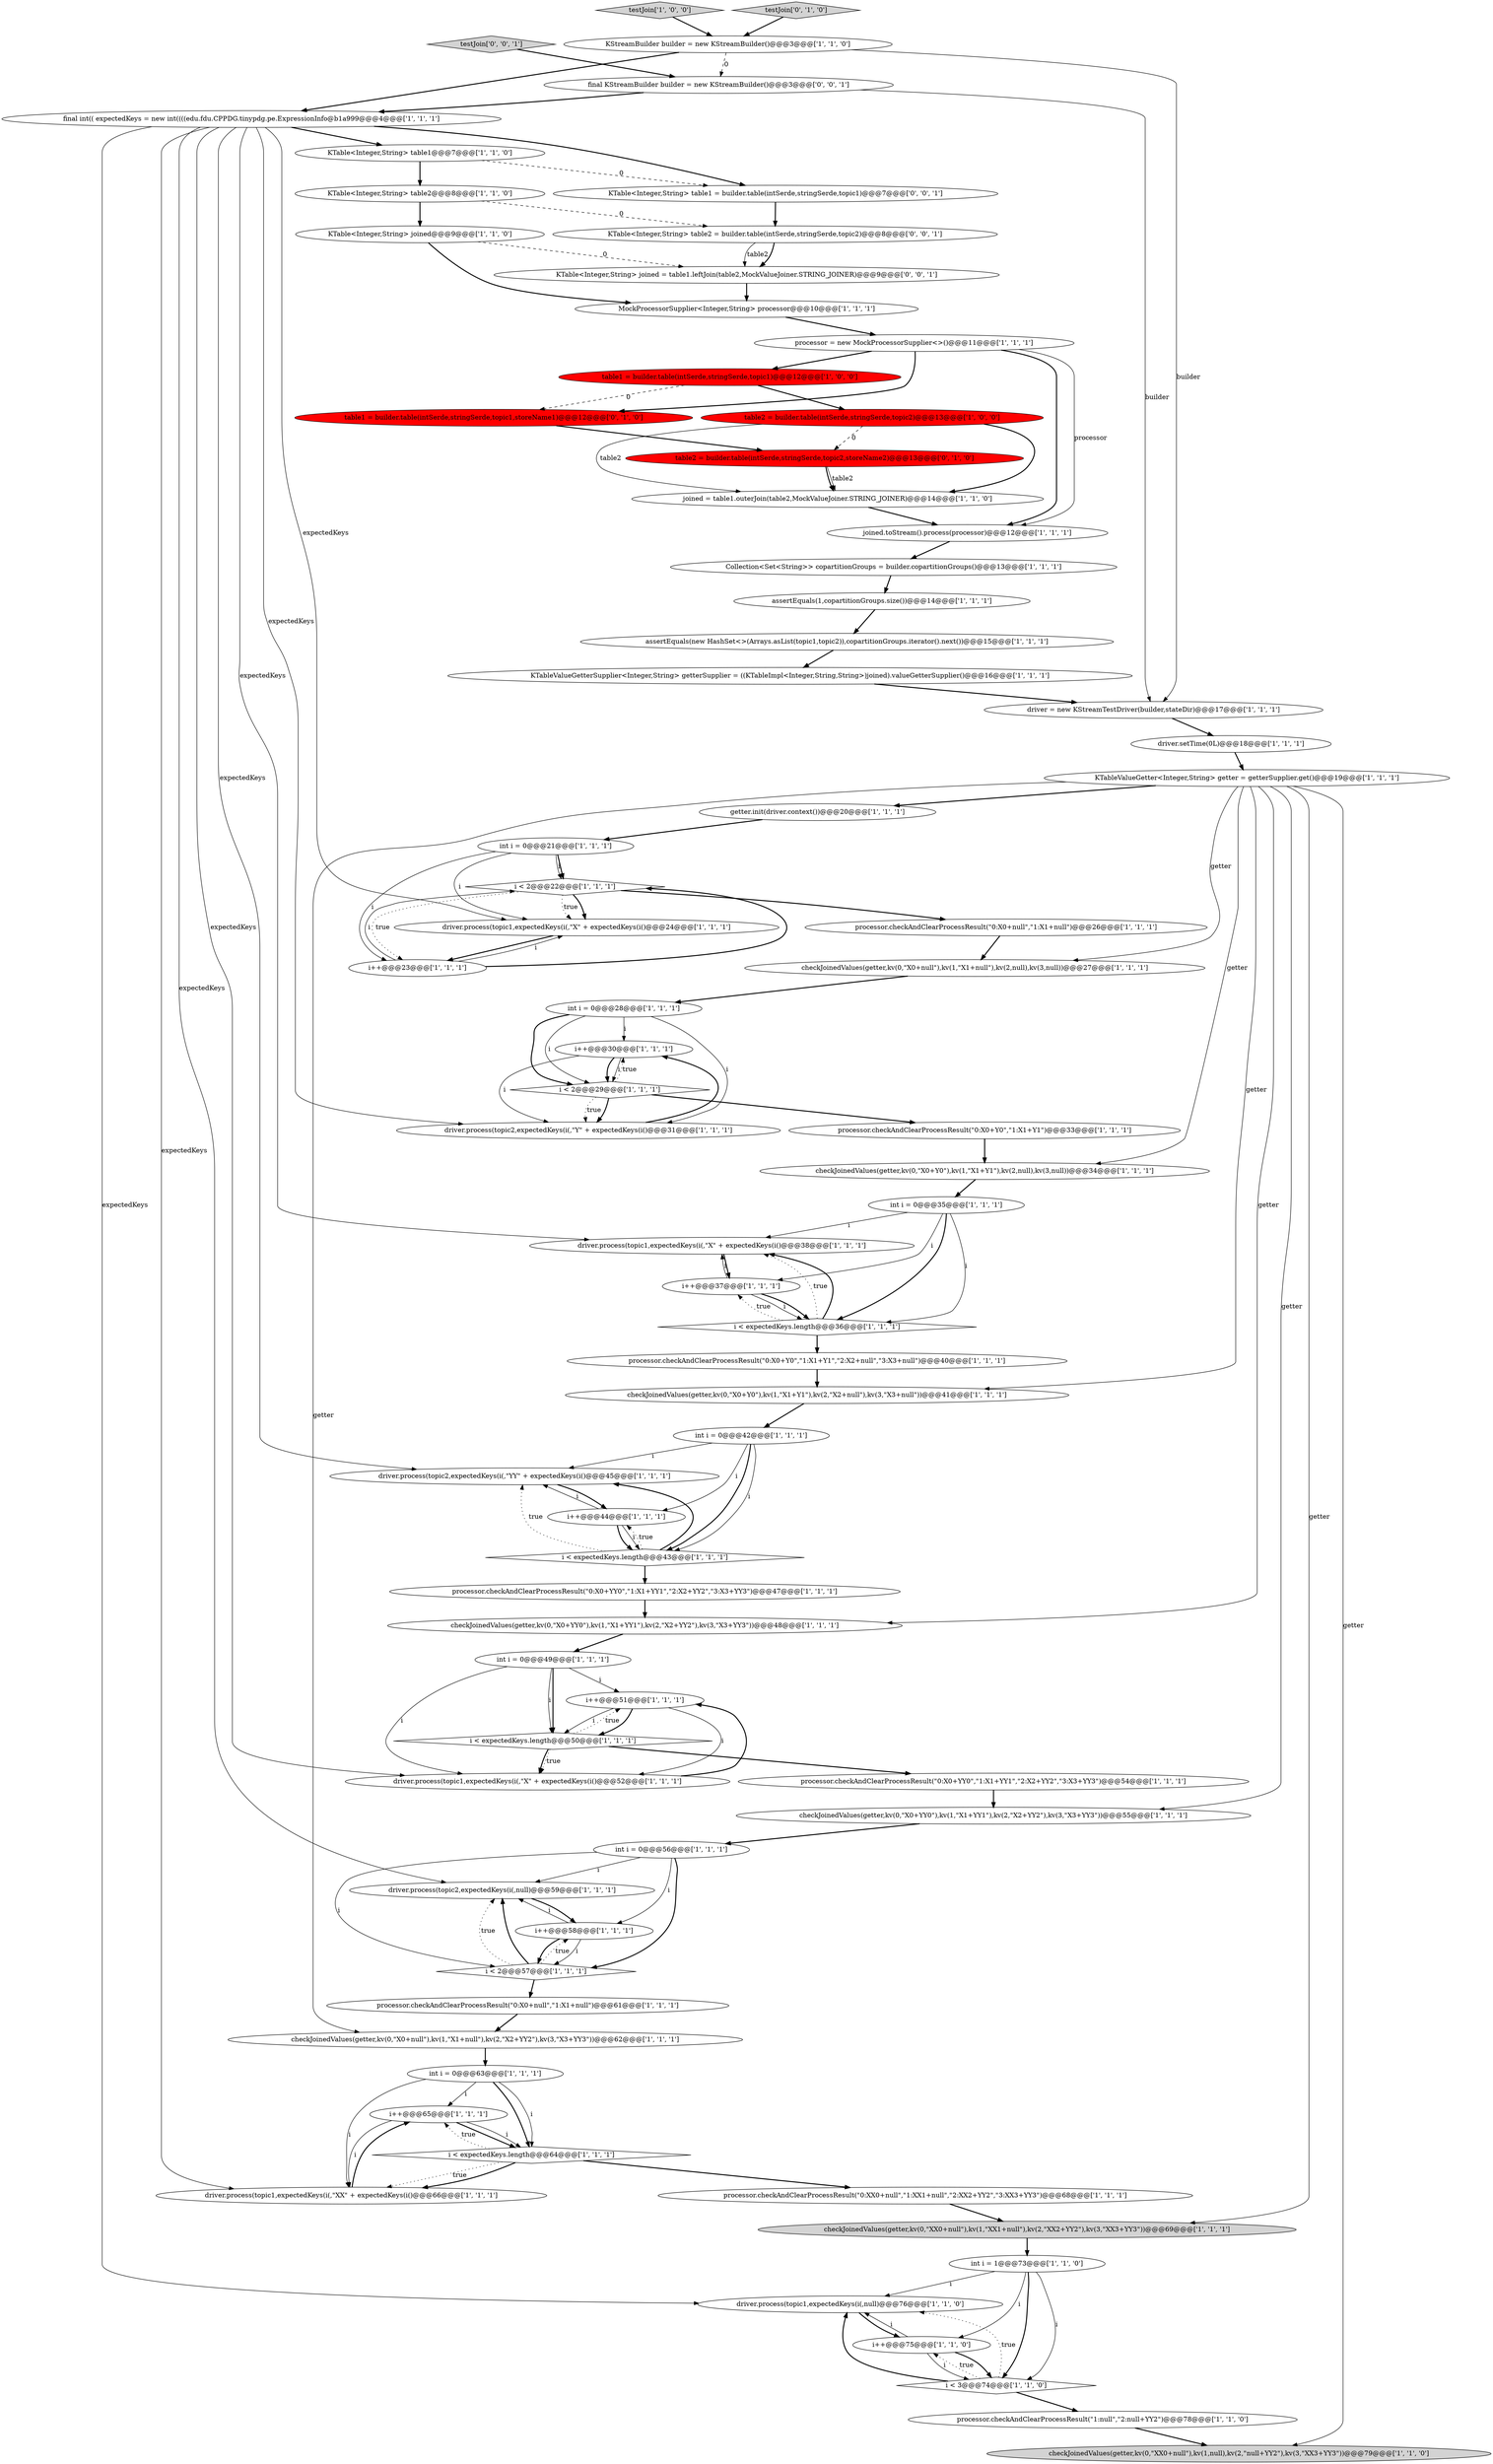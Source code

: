digraph {
71 [style = filled, label = "KTable<Integer,String> joined = table1.leftJoin(table2,MockValueJoiner.STRING_JOINER)@@@9@@@['0', '0', '1']", fillcolor = white, shape = ellipse image = "AAA0AAABBB3BBB"];
3 [style = filled, label = "int i = 0@@@63@@@['1', '1', '1']", fillcolor = white, shape = ellipse image = "AAA0AAABBB1BBB"];
24 [style = filled, label = "i++@@@30@@@['1', '1', '1']", fillcolor = white, shape = ellipse image = "AAA0AAABBB1BBB"];
39 [style = filled, label = "driver.process(topic1,expectedKeys(i(,null)@@@76@@@['1', '1', '0']", fillcolor = white, shape = ellipse image = "AAA0AAABBB1BBB"];
45 [style = filled, label = "int i = 0@@@49@@@['1', '1', '1']", fillcolor = white, shape = ellipse image = "AAA0AAABBB1BBB"];
11 [style = filled, label = "getter.init(driver.context())@@@20@@@['1', '1', '1']", fillcolor = white, shape = ellipse image = "AAA0AAABBB1BBB"];
52 [style = filled, label = "i++@@@65@@@['1', '1', '1']", fillcolor = white, shape = ellipse image = "AAA0AAABBB1BBB"];
64 [style = filled, label = "KStreamBuilder builder = new KStreamBuilder()@@@3@@@['1', '1', '0']", fillcolor = white, shape = ellipse image = "AAA0AAABBB1BBB"];
28 [style = filled, label = "driver = new KStreamTestDriver(builder,stateDir)@@@17@@@['1', '1', '1']", fillcolor = white, shape = ellipse image = "AAA0AAABBB1BBB"];
29 [style = filled, label = "driver.process(topic2,expectedKeys(i(,\"YY\" + expectedKeys(i()@@@45@@@['1', '1', '1']", fillcolor = white, shape = ellipse image = "AAA0AAABBB1BBB"];
22 [style = filled, label = "MockProcessorSupplier<Integer,String> processor@@@10@@@['1', '1', '1']", fillcolor = white, shape = ellipse image = "AAA0AAABBB1BBB"];
66 [style = filled, label = "int i = 0@@@42@@@['1', '1', '1']", fillcolor = white, shape = ellipse image = "AAA0AAABBB1BBB"];
41 [style = filled, label = "assertEquals(new HashSet<>(Arrays.asList(topic1,topic2)),copartitionGroups.iterator().next())@@@15@@@['1', '1', '1']", fillcolor = white, shape = ellipse image = "AAA0AAABBB1BBB"];
47 [style = filled, label = "i < 2@@@22@@@['1', '1', '1']", fillcolor = white, shape = diamond image = "AAA0AAABBB1BBB"];
50 [style = filled, label = "i++@@@51@@@['1', '1', '1']", fillcolor = white, shape = ellipse image = "AAA0AAABBB1BBB"];
62 [style = filled, label = "joined = table1.outerJoin(table2,MockValueJoiner.STRING_JOINER)@@@14@@@['1', '1', '0']", fillcolor = white, shape = ellipse image = "AAA0AAABBB1BBB"];
9 [style = filled, label = "checkJoinedValues(getter,kv(0,\"XX0+null\"),kv(1,\"XX1+null\"),kv(2,\"XX2+YY2\"),kv(3,\"XX3+YY3\"))@@@69@@@['1', '1', '1']", fillcolor = lightgray, shape = ellipse image = "AAA0AAABBB1BBB"];
33 [style = filled, label = "joined.toStream().process(processor)@@@12@@@['1', '1', '1']", fillcolor = white, shape = ellipse image = "AAA0AAABBB1BBB"];
1 [style = filled, label = "driver.process(topic1,expectedKeys(i(,\"XX\" + expectedKeys(i()@@@66@@@['1', '1', '1']", fillcolor = white, shape = ellipse image = "AAA0AAABBB1BBB"];
0 [style = filled, label = "processor.checkAndClearProcessResult(\"0:X0+YY0\",\"1:X1+YY1\",\"2:X2+YY2\",\"3:X3+YY3\")@@@54@@@['1', '1', '1']", fillcolor = white, shape = ellipse image = "AAA0AAABBB1BBB"];
17 [style = filled, label = "testJoin['1', '0', '0']", fillcolor = lightgray, shape = diamond image = "AAA0AAABBB1BBB"];
38 [style = filled, label = "int i = 1@@@73@@@['1', '1', '0']", fillcolor = white, shape = ellipse image = "AAA0AAABBB1BBB"];
7 [style = filled, label = "i < expectedKeys.length@@@64@@@['1', '1', '1']", fillcolor = white, shape = diamond image = "AAA0AAABBB1BBB"];
63 [style = filled, label = "checkJoinedValues(getter,kv(0,\"X0+Y0\"),kv(1,\"X1+Y1\"),kv(2,\"X2+null\"),kv(3,\"X3+null\"))@@@41@@@['1', '1', '1']", fillcolor = white, shape = ellipse image = "AAA0AAABBB1BBB"];
23 [style = filled, label = "driver.process(topic1,expectedKeys(i(,\"X\" + expectedKeys(i()@@@38@@@['1', '1', '1']", fillcolor = white, shape = ellipse image = "AAA0AAABBB1BBB"];
73 [style = filled, label = "KTable<Integer,String> table1 = builder.table(intSerde,stringSerde,topic1)@@@7@@@['0', '0', '1']", fillcolor = white, shape = ellipse image = "AAA0AAABBB3BBB"];
36 [style = filled, label = "KTable<Integer,String> joined@@@9@@@['1', '1', '0']", fillcolor = white, shape = ellipse image = "AAA0AAABBB1BBB"];
48 [style = filled, label = "processor.checkAndClearProcessResult(\"0:X0+Y0\",\"1:X1+Y1\",\"2:X2+null\",\"3:X3+null\")@@@40@@@['1', '1', '1']", fillcolor = white, shape = ellipse image = "AAA0AAABBB1BBB"];
46 [style = filled, label = "checkJoinedValues(getter,kv(0,\"X0+YY0\"),kv(1,\"X1+YY1\"),kv(2,\"X2+YY2\"),kv(3,\"X3+YY3\"))@@@55@@@['1', '1', '1']", fillcolor = white, shape = ellipse image = "AAA0AAABBB1BBB"];
49 [style = filled, label = "i < expectedKeys.length@@@50@@@['1', '1', '1']", fillcolor = white, shape = diamond image = "AAA0AAABBB1BBB"];
2 [style = filled, label = "int i = 0@@@28@@@['1', '1', '1']", fillcolor = white, shape = ellipse image = "AAA0AAABBB1BBB"];
16 [style = filled, label = "checkJoinedValues(getter,kv(0,\"X0+null\"),kv(1,\"X1+null\"),kv(2,\"X2+YY2\"),kv(3,\"X3+YY3\"))@@@62@@@['1', '1', '1']", fillcolor = white, shape = ellipse image = "AAA0AAABBB1BBB"];
14 [style = filled, label = "checkJoinedValues(getter,kv(0,\"X0+Y0\"),kv(1,\"X1+Y1\"),kv(2,null),kv(3,null))@@@34@@@['1', '1', '1']", fillcolor = white, shape = ellipse image = "AAA0AAABBB1BBB"];
12 [style = filled, label = "i < expectedKeys.length@@@36@@@['1', '1', '1']", fillcolor = white, shape = diamond image = "AAA0AAABBB1BBB"];
31 [style = filled, label = "i++@@@75@@@['1', '1', '0']", fillcolor = white, shape = ellipse image = "AAA0AAABBB1BBB"];
37 [style = filled, label = "KTable<Integer,String> table1@@@7@@@['1', '1', '0']", fillcolor = white, shape = ellipse image = "AAA0AAABBB1BBB"];
56 [style = filled, label = "driver.process(topic1,expectedKeys(i(,\"X\" + expectedKeys(i()@@@52@@@['1', '1', '1']", fillcolor = white, shape = ellipse image = "AAA0AAABBB1BBB"];
58 [style = filled, label = "i++@@@44@@@['1', '1', '1']", fillcolor = white, shape = ellipse image = "AAA0AAABBB1BBB"];
67 [style = filled, label = "driver.process(topic2,expectedKeys(i(,null)@@@59@@@['1', '1', '1']", fillcolor = white, shape = ellipse image = "AAA0AAABBB1BBB"];
74 [style = filled, label = "final KStreamBuilder builder = new KStreamBuilder()@@@3@@@['0', '0', '1']", fillcolor = white, shape = ellipse image = "AAA0AAABBB3BBB"];
75 [style = filled, label = "KTable<Integer,String> table2 = builder.table(intSerde,stringSerde,topic2)@@@8@@@['0', '0', '1']", fillcolor = white, shape = ellipse image = "AAA0AAABBB3BBB"];
43 [style = filled, label = "processor.checkAndClearProcessResult(\"1:null\",\"2:null+YY2\")@@@78@@@['1', '1', '0']", fillcolor = white, shape = ellipse image = "AAA0AAABBB1BBB"];
42 [style = filled, label = "i++@@@58@@@['1', '1', '1']", fillcolor = white, shape = ellipse image = "AAA0AAABBB1BBB"];
18 [style = filled, label = "processor.checkAndClearProcessResult(\"0:X0+Y0\",\"1:X1+Y1\")@@@33@@@['1', '1', '1']", fillcolor = white, shape = ellipse image = "AAA0AAABBB1BBB"];
60 [style = filled, label = "processor.checkAndClearProcessResult(\"0:X0+YY0\",\"1:X1+YY1\",\"2:X2+YY2\",\"3:X3+YY3\")@@@47@@@['1', '1', '1']", fillcolor = white, shape = ellipse image = "AAA0AAABBB1BBB"];
20 [style = filled, label = "assertEquals(1,copartitionGroups.size())@@@14@@@['1', '1', '1']", fillcolor = white, shape = ellipse image = "AAA0AAABBB1BBB"];
27 [style = filled, label = "checkJoinedValues(getter,kv(0,\"X0+null\"),kv(1,\"X1+null\"),kv(2,null),kv(3,null))@@@27@@@['1', '1', '1']", fillcolor = white, shape = ellipse image = "AAA0AAABBB1BBB"];
21 [style = filled, label = "Collection<Set<String>> copartitionGroups = builder.copartitionGroups()@@@13@@@['1', '1', '1']", fillcolor = white, shape = ellipse image = "AAA0AAABBB1BBB"];
40 [style = filled, label = "KTableValueGetter<Integer,String> getter = getterSupplier.get()@@@19@@@['1', '1', '1']", fillcolor = white, shape = ellipse image = "AAA0AAABBB1BBB"];
70 [style = filled, label = "testJoin['0', '1', '0']", fillcolor = lightgray, shape = diamond image = "AAA0AAABBB2BBB"];
54 [style = filled, label = "i < 2@@@57@@@['1', '1', '1']", fillcolor = white, shape = diamond image = "AAA0AAABBB1BBB"];
72 [style = filled, label = "testJoin['0', '0', '1']", fillcolor = lightgray, shape = diamond image = "AAA0AAABBB3BBB"];
68 [style = filled, label = "table1 = builder.table(intSerde,stringSerde,topic1,storeName1)@@@12@@@['0', '1', '0']", fillcolor = red, shape = ellipse image = "AAA1AAABBB2BBB"];
30 [style = filled, label = "int i = 0@@@56@@@['1', '1', '1']", fillcolor = white, shape = ellipse image = "AAA0AAABBB1BBB"];
59 [style = filled, label = "i < 3@@@74@@@['1', '1', '0']", fillcolor = white, shape = diamond image = "AAA0AAABBB1BBB"];
51 [style = filled, label = "checkJoinedValues(getter,kv(0,\"X0+YY0\"),kv(1,\"X1+YY1\"),kv(2,\"X2+YY2\"),kv(3,\"X3+YY3\"))@@@48@@@['1', '1', '1']", fillcolor = white, shape = ellipse image = "AAA0AAABBB1BBB"];
25 [style = filled, label = "i < expectedKeys.length@@@43@@@['1', '1', '1']", fillcolor = white, shape = diamond image = "AAA0AAABBB1BBB"];
61 [style = filled, label = "checkJoinedValues(getter,kv(0,\"XX0+null\"),kv(1,null),kv(2,\"null+YY2\"),kv(3,\"XX3+YY3\"))@@@79@@@['1', '1', '0']", fillcolor = lightgray, shape = ellipse image = "AAA0AAABBB1BBB"];
44 [style = filled, label = "i < 2@@@29@@@['1', '1', '1']", fillcolor = white, shape = diamond image = "AAA0AAABBB1BBB"];
35 [style = filled, label = "KTable<Integer,String> table2@@@8@@@['1', '1', '0']", fillcolor = white, shape = ellipse image = "AAA0AAABBB1BBB"];
13 [style = filled, label = "driver.setTime(0L)@@@18@@@['1', '1', '1']", fillcolor = white, shape = ellipse image = "AAA0AAABBB1BBB"];
4 [style = filled, label = "table1 = builder.table(intSerde,stringSerde,topic1)@@@12@@@['1', '0', '0']", fillcolor = red, shape = ellipse image = "AAA1AAABBB1BBB"];
19 [style = filled, label = "final int(( expectedKeys = new int((((edu.fdu.CPPDG.tinypdg.pe.ExpressionInfo@b1a999@@@4@@@['1', '1', '1']", fillcolor = white, shape = ellipse image = "AAA0AAABBB1BBB"];
34 [style = filled, label = "processor.checkAndClearProcessResult(\"0:XX0+null\",\"1:XX1+null\",\"2:XX2+YY2\",\"3:XX3+YY3\")@@@68@@@['1', '1', '1']", fillcolor = white, shape = ellipse image = "AAA0AAABBB1BBB"];
69 [style = filled, label = "table2 = builder.table(intSerde,stringSerde,topic2,storeName2)@@@13@@@['0', '1', '0']", fillcolor = red, shape = ellipse image = "AAA1AAABBB2BBB"];
10 [style = filled, label = "table2 = builder.table(intSerde,stringSerde,topic2)@@@13@@@['1', '0', '0']", fillcolor = red, shape = ellipse image = "AAA1AAABBB1BBB"];
8 [style = filled, label = "int i = 0@@@35@@@['1', '1', '1']", fillcolor = white, shape = ellipse image = "AAA0AAABBB1BBB"];
57 [style = filled, label = "driver.process(topic1,expectedKeys(i(,\"X\" + expectedKeys(i()@@@24@@@['1', '1', '1']", fillcolor = white, shape = ellipse image = "AAA0AAABBB1BBB"];
6 [style = filled, label = "i++@@@23@@@['1', '1', '1']", fillcolor = white, shape = ellipse image = "AAA0AAABBB1BBB"];
65 [style = filled, label = "processor = new MockProcessorSupplier<>()@@@11@@@['1', '1', '1']", fillcolor = white, shape = ellipse image = "AAA0AAABBB1BBB"];
53 [style = filled, label = "processor.checkAndClearProcessResult(\"0:X0+null\",\"1:X1+null\")@@@26@@@['1', '1', '1']", fillcolor = white, shape = ellipse image = "AAA0AAABBB1BBB"];
15 [style = filled, label = "int i = 0@@@21@@@['1', '1', '1']", fillcolor = white, shape = ellipse image = "AAA0AAABBB1BBB"];
5 [style = filled, label = "KTableValueGetterSupplier<Integer,String> getterSupplier = ((KTableImpl<Integer,String,String>)joined).valueGetterSupplier()@@@16@@@['1', '1', '1']", fillcolor = white, shape = ellipse image = "AAA0AAABBB1BBB"];
26 [style = filled, label = "i++@@@37@@@['1', '1', '1']", fillcolor = white, shape = ellipse image = "AAA0AAABBB1BBB"];
55 [style = filled, label = "driver.process(topic2,expectedKeys(i(,\"Y\" + expectedKeys(i()@@@31@@@['1', '1', '1']", fillcolor = white, shape = ellipse image = "AAA0AAABBB1BBB"];
32 [style = filled, label = "processor.checkAndClearProcessResult(\"0:X0+null\",\"1:X1+null\")@@@61@@@['1', '1', '1']", fillcolor = white, shape = ellipse image = "AAA0AAABBB1BBB"];
8->26 [style = solid, label="i"];
58->29 [style = solid, label="i"];
24->55 [style = solid, label="i"];
34->9 [style = bold, label=""];
70->64 [style = bold, label=""];
68->69 [style = bold, label=""];
30->42 [style = solid, label="i"];
0->46 [style = bold, label=""];
31->39 [style = solid, label="i"];
74->28 [style = solid, label="builder"];
44->24 [style = dotted, label="true"];
49->0 [style = bold, label=""];
25->29 [style = bold, label=""];
25->29 [style = dotted, label="true"];
5->28 [style = bold, label=""];
73->75 [style = bold, label=""];
22->65 [style = bold, label=""];
53->27 [style = bold, label=""];
26->12 [style = bold, label=""];
63->66 [style = bold, label=""];
40->11 [style = bold, label=""];
39->31 [style = bold, label=""];
65->68 [style = bold, label=""];
2->44 [style = bold, label=""];
59->39 [style = dotted, label="true"];
8->23 [style = solid, label="i"];
49->56 [style = bold, label=""];
44->18 [style = bold, label=""];
9->38 [style = bold, label=""];
7->1 [style = dotted, label="true"];
10->62 [style = solid, label="table2"];
27->2 [style = bold, label=""];
40->9 [style = solid, label="getter"];
40->16 [style = solid, label="getter"];
60->51 [style = bold, label=""];
74->19 [style = bold, label=""];
16->3 [style = bold, label=""];
47->53 [style = bold, label=""];
40->51 [style = solid, label="getter"];
7->1 [style = bold, label=""];
12->23 [style = dotted, label="true"];
66->58 [style = solid, label="i"];
10->69 [style = dashed, label="0"];
65->33 [style = bold, label=""];
24->44 [style = bold, label=""];
19->73 [style = bold, label=""];
54->67 [style = dotted, label="true"];
13->40 [style = bold, label=""];
12->48 [style = bold, label=""];
59->39 [style = bold, label=""];
38->59 [style = solid, label="i"];
7->52 [style = dotted, label="true"];
50->49 [style = bold, label=""];
19->37 [style = bold, label=""];
69->62 [style = bold, label=""];
15->6 [style = solid, label="i"];
47->57 [style = bold, label=""];
66->29 [style = solid, label="i"];
15->47 [style = solid, label="i"];
20->41 [style = bold, label=""];
26->23 [style = solid, label="i"];
44->55 [style = bold, label=""];
2->44 [style = solid, label="i"];
3->7 [style = bold, label=""];
58->25 [style = bold, label=""];
56->50 [style = bold, label=""];
57->6 [style = bold, label=""];
66->25 [style = bold, label=""];
64->74 [style = dashed, label="0"];
14->8 [style = bold, label=""];
52->7 [style = bold, label=""];
62->33 [style = bold, label=""];
15->47 [style = bold, label=""];
17->64 [style = bold, label=""];
35->75 [style = dashed, label="0"];
19->29 [style = solid, label="expectedKeys"];
2->24 [style = solid, label="i"];
59->43 [style = bold, label=""];
6->47 [style = bold, label=""];
45->56 [style = solid, label="i"];
6->57 [style = solid, label="i"];
38->59 [style = bold, label=""];
4->10 [style = bold, label=""];
50->49 [style = solid, label="i"];
31->59 [style = bold, label=""];
1->52 [style = bold, label=""];
64->19 [style = bold, label=""];
24->44 [style = solid, label="i"];
52->7 [style = solid, label="i"];
37->73 [style = dashed, label="0"];
49->50 [style = dotted, label="true"];
30->67 [style = solid, label="i"];
59->31 [style = dotted, label="true"];
32->16 [style = bold, label=""];
42->67 [style = solid, label="i"];
19->56 [style = solid, label="expectedKeys"];
52->1 [style = solid, label="i"];
19->39 [style = solid, label="expectedKeys"];
43->61 [style = bold, label=""];
69->62 [style = solid, label="table2"];
12->26 [style = dotted, label="true"];
49->56 [style = dotted, label="true"];
10->62 [style = bold, label=""];
46->30 [style = bold, label=""];
58->25 [style = solid, label="i"];
54->67 [style = bold, label=""];
51->45 [style = bold, label=""];
64->28 [style = solid, label="builder"];
54->42 [style = dotted, label="true"];
19->67 [style = solid, label="expectedKeys"];
30->54 [style = bold, label=""];
26->12 [style = solid, label="i"];
40->46 [style = solid, label="getter"];
37->35 [style = bold, label=""];
4->68 [style = dashed, label="0"];
8->12 [style = solid, label="i"];
8->12 [style = bold, label=""];
40->63 [style = solid, label="getter"];
36->71 [style = dashed, label="0"];
65->33 [style = solid, label="processor"];
71->22 [style = bold, label=""];
72->74 [style = bold, label=""];
75->71 [style = solid, label="table2"];
19->23 [style = solid, label="expectedKeys"];
19->55 [style = solid, label="expectedKeys"];
38->31 [style = solid, label="i"];
19->1 [style = solid, label="expectedKeys"];
29->58 [style = bold, label=""];
45->49 [style = bold, label=""];
3->7 [style = solid, label="i"];
55->24 [style = bold, label=""];
23->26 [style = bold, label=""];
25->58 [style = dotted, label="true"];
65->4 [style = bold, label=""];
28->13 [style = bold, label=""];
3->1 [style = solid, label="i"];
19->57 [style = solid, label="expectedKeys"];
2->55 [style = solid, label="i"];
50->56 [style = solid, label="i"];
11->15 [style = bold, label=""];
45->50 [style = solid, label="i"];
40->61 [style = solid, label="getter"];
30->54 [style = solid, label="i"];
3->52 [style = solid, label="i"];
45->49 [style = solid, label="i"];
7->34 [style = bold, label=""];
21->20 [style = bold, label=""];
42->54 [style = solid, label="i"];
47->6 [style = dotted, label="true"];
67->42 [style = bold, label=""];
48->63 [style = bold, label=""];
54->32 [style = bold, label=""];
75->71 [style = bold, label=""];
44->55 [style = dotted, label="true"];
12->23 [style = bold, label=""];
38->39 [style = solid, label="i"];
40->27 [style = solid, label="getter"];
66->25 [style = solid, label="i"];
35->36 [style = bold, label=""];
42->54 [style = bold, label=""];
33->21 [style = bold, label=""];
15->57 [style = solid, label="i"];
31->59 [style = solid, label="i"];
47->57 [style = dotted, label="true"];
40->14 [style = solid, label="getter"];
18->14 [style = bold, label=""];
25->60 [style = bold, label=""];
41->5 [style = bold, label=""];
6->47 [style = solid, label="i"];
36->22 [style = bold, label=""];
}
